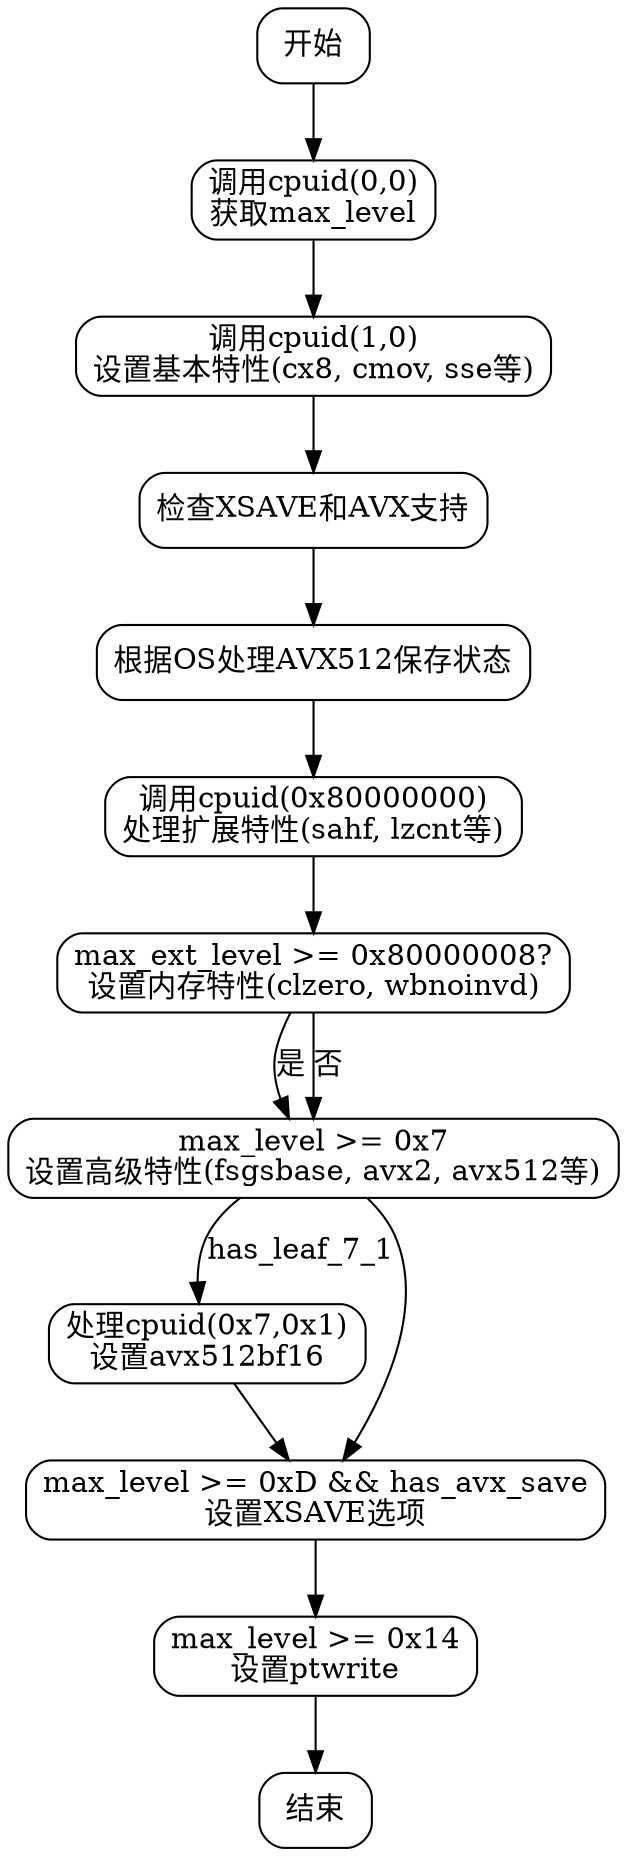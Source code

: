 
digraph detectNativeFeatures {
    node [shape=rectangle, style=rounded];

    start [label="开始"];
    detect_basic [label="调用cpuid(0,0)\n获取max_level"];
    detect_leaf1 [label="调用cpuid(1,0)\n设置基本特性(cx8, cmov, sse等)"];
    check_xsave_avx [label="检查XSAVE和AVX支持"];
    handle_avx512 [label="根据OS处理AVX512保存状态"];
    detect_extended [label="调用cpuid(0x80000000)\n处理扩展特性(sahf, lzcnt等)"];
    check_ext_level [label="max_ext_level >= 0x80000008?\n设置内存特性(clzero, wbnoinvd)"];
    handle_level7 [label="max_level >= 0x7\n设置高级特性(fsgsbase, avx2, avx512等)"];
    handle_leaf7_1 [label="处理cpuid(0x7,0x1)\n设置avx512bf16"];
    handle_levelD [label="max_level >= 0xD && has_avx_save\n设置XSAVE选项"];
    handle_level14 [label="max_level >= 0x14\n设置ptwrite"];
    end [label="结束"];

    start -> detect_basic -> detect_leaf1 -> check_xsave_avx;
    check_xsave_avx -> handle_avx512 -> detect_extended;
    detect_extended -> check_ext_level;
    check_ext_level -> handle_level7 [label="是"];
    check_ext_level -> handle_level7 [label="否"];
    handle_level7 -> handle_leaf7_1 [label="has_leaf_7_1"];
    handle_level7 -> handle_levelD;
    handle_leaf7_1 -> handle_levelD;
    handle_levelD -> handle_level14;
    handle_level14 -> end;
}
